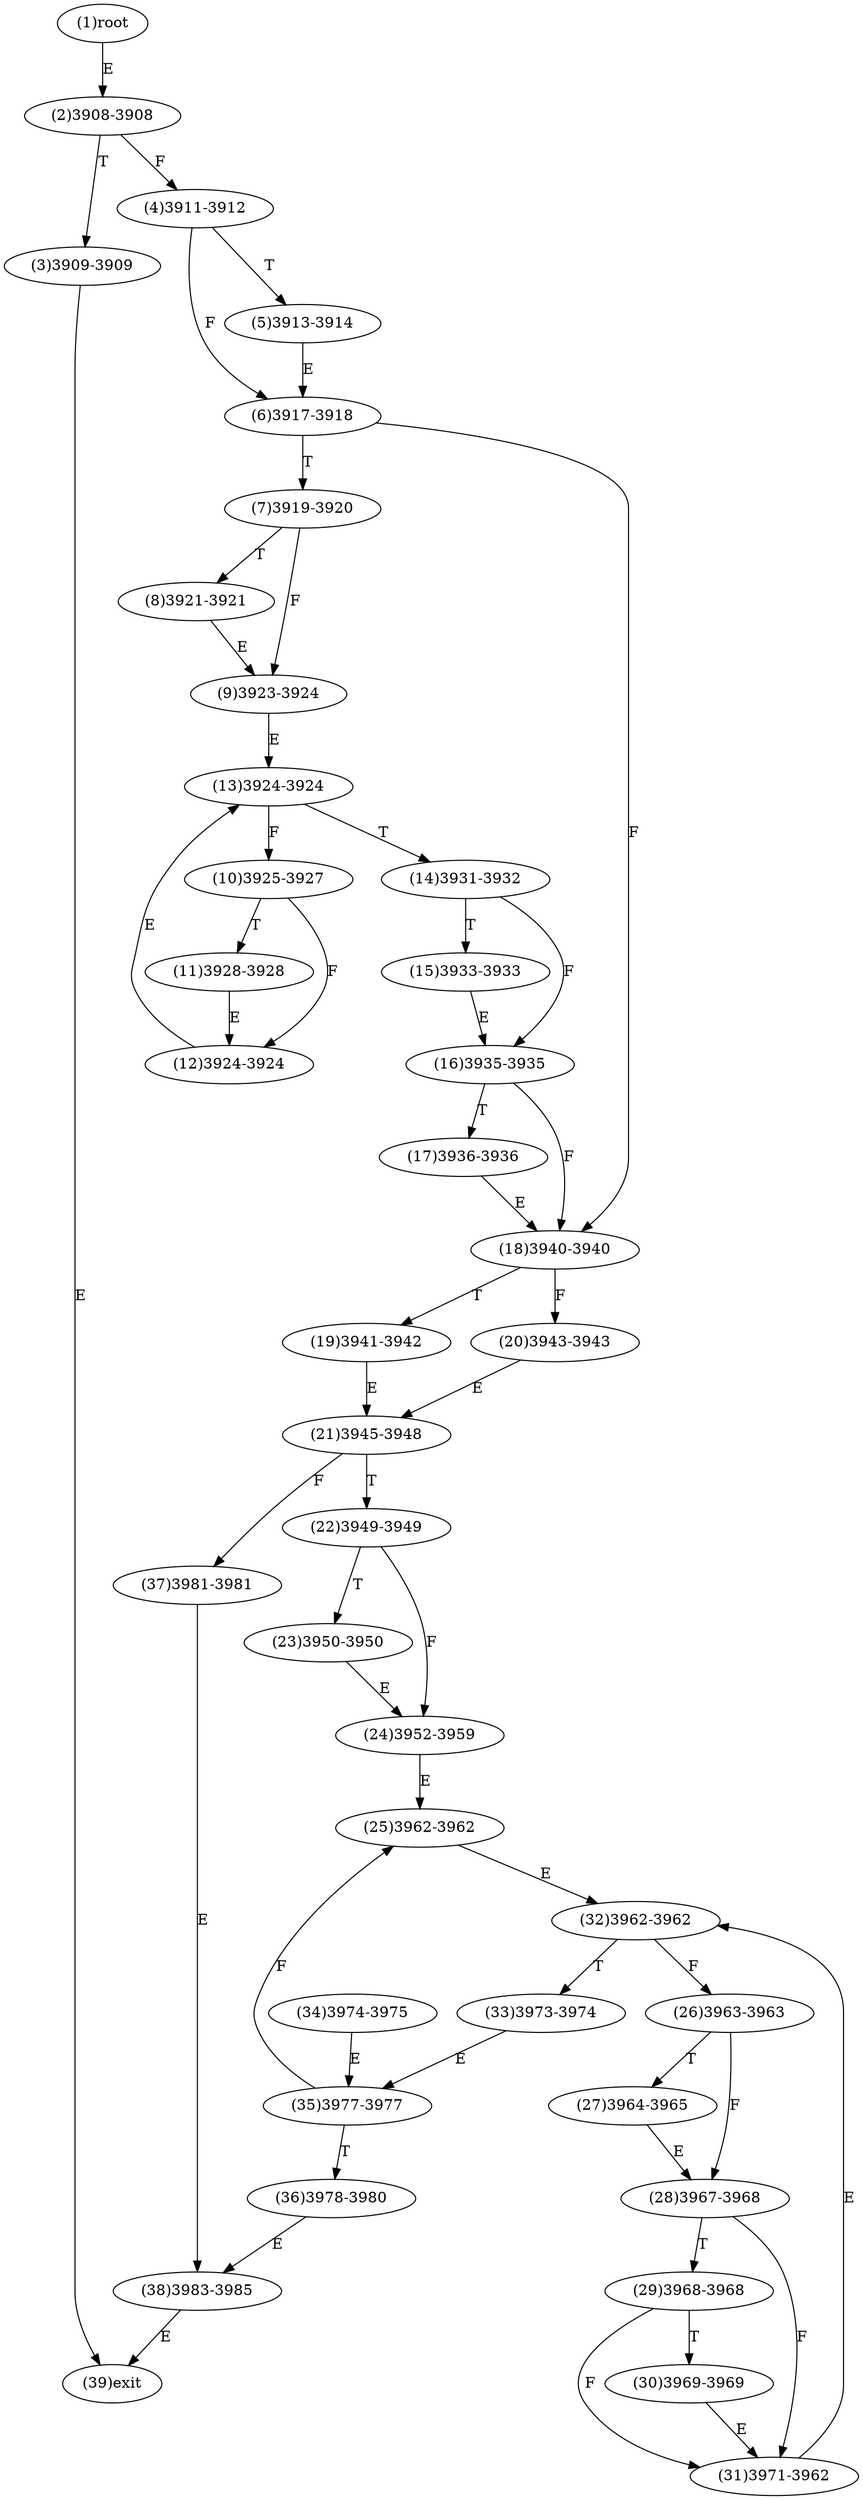 digraph "" { 
1[ label="(1)root"];
2[ label="(2)3908-3908"];
3[ label="(3)3909-3909"];
4[ label="(4)3911-3912"];
5[ label="(5)3913-3914"];
6[ label="(6)3917-3918"];
7[ label="(7)3919-3920"];
8[ label="(8)3921-3921"];
9[ label="(9)3923-3924"];
10[ label="(10)3925-3927"];
11[ label="(11)3928-3928"];
12[ label="(12)3924-3924"];
13[ label="(13)3924-3924"];
14[ label="(14)3931-3932"];
15[ label="(15)3933-3933"];
17[ label="(17)3936-3936"];
16[ label="(16)3935-3935"];
19[ label="(19)3941-3942"];
18[ label="(18)3940-3940"];
21[ label="(21)3945-3948"];
20[ label="(20)3943-3943"];
23[ label="(23)3950-3950"];
22[ label="(22)3949-3949"];
25[ label="(25)3962-3962"];
24[ label="(24)3952-3959"];
27[ label="(27)3964-3965"];
26[ label="(26)3963-3963"];
29[ label="(29)3968-3968"];
28[ label="(28)3967-3968"];
31[ label="(31)3971-3962"];
30[ label="(30)3969-3969"];
34[ label="(34)3974-3975"];
35[ label="(35)3977-3977"];
32[ label="(32)3962-3962"];
33[ label="(33)3973-3974"];
38[ label="(38)3983-3985"];
39[ label="(39)exit"];
36[ label="(36)3978-3980"];
37[ label="(37)3981-3981"];
1->2[ label="E"];
2->4[ label="F"];
2->3[ label="T"];
3->39[ label="E"];
4->6[ label="F"];
4->5[ label="T"];
5->6[ label="E"];
6->18[ label="F"];
6->7[ label="T"];
7->9[ label="F"];
7->8[ label="T"];
8->9[ label="E"];
9->13[ label="E"];
10->12[ label="F"];
10->11[ label="T"];
11->12[ label="E"];
12->13[ label="E"];
13->10[ label="F"];
13->14[ label="T"];
14->16[ label="F"];
14->15[ label="T"];
15->16[ label="E"];
16->18[ label="F"];
16->17[ label="T"];
17->18[ label="E"];
18->20[ label="F"];
18->19[ label="T"];
19->21[ label="E"];
20->21[ label="E"];
21->37[ label="F"];
21->22[ label="T"];
22->24[ label="F"];
22->23[ label="T"];
23->24[ label="E"];
24->25[ label="E"];
25->32[ label="E"];
26->28[ label="F"];
26->27[ label="T"];
27->28[ label="E"];
28->31[ label="F"];
28->29[ label="T"];
29->31[ label="F"];
29->30[ label="T"];
30->31[ label="E"];
31->32[ label="E"];
32->26[ label="F"];
32->33[ label="T"];
33->35[ label="E"];
34->35[ label="E"];
35->25[ label="F"];
35->36[ label="T"];
36->38[ label="E"];
37->38[ label="E"];
38->39[ label="E"];
}